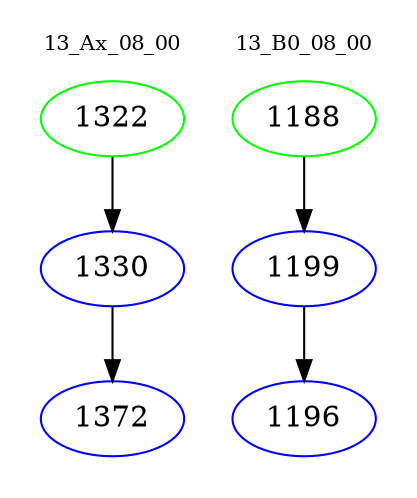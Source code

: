digraph{
subgraph cluster_0 {
color = white
label = "13_Ax_08_00";
fontsize=10;
T0_1322 [label="1322", color="green"]
T0_1322 -> T0_1330 [color="black"]
T0_1330 [label="1330", color="blue"]
T0_1330 -> T0_1372 [color="black"]
T0_1372 [label="1372", color="blue"]
}
subgraph cluster_1 {
color = white
label = "13_B0_08_00";
fontsize=10;
T1_1188 [label="1188", color="green"]
T1_1188 -> T1_1199 [color="black"]
T1_1199 [label="1199", color="blue"]
T1_1199 -> T1_1196 [color="black"]
T1_1196 [label="1196", color="blue"]
}
}
